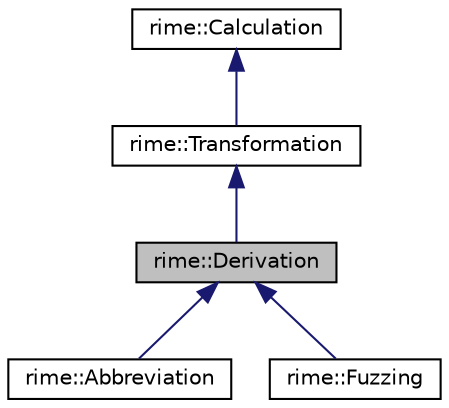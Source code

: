 digraph "rime::Derivation"
{
  edge [fontname="Helvetica",fontsize="10",labelfontname="Helvetica",labelfontsize="10"];
  node [fontname="Helvetica",fontsize="10",shape=record];
  Node1 [label="rime::Derivation",height=0.2,width=0.4,color="black", fillcolor="grey75", style="filled" fontcolor="black"];
  Node2 -> Node1 [dir="back",color="midnightblue",fontsize="10",style="solid",fontname="Helvetica"];
  Node2 [label="rime::Transformation",height=0.2,width=0.4,color="black", fillcolor="white", style="filled",URL="$a00218.html"];
  Node3 -> Node2 [dir="back",color="midnightblue",fontsize="10",style="solid",fontname="Helvetica"];
  Node3 [label="rime::Calculation",height=0.2,width=0.4,color="black", fillcolor="white", style="filled",URL="$a00009.html"];
  Node1 -> Node4 [dir="back",color="midnightblue",fontsize="10",style="solid",fontname="Helvetica"];
  Node4 [label="rime::Abbreviation",height=0.2,width=0.4,color="black", fillcolor="white", style="filled",URL="$a00001.html"];
  Node1 -> Node5 [dir="back",color="midnightblue",fontsize="10",style="solid",fontname="Helvetica"];
  Node5 [label="rime::Fuzzing",height=0.2,width=0.4,color="black", fillcolor="white", style="filled",URL="$a00077.html"];
}
